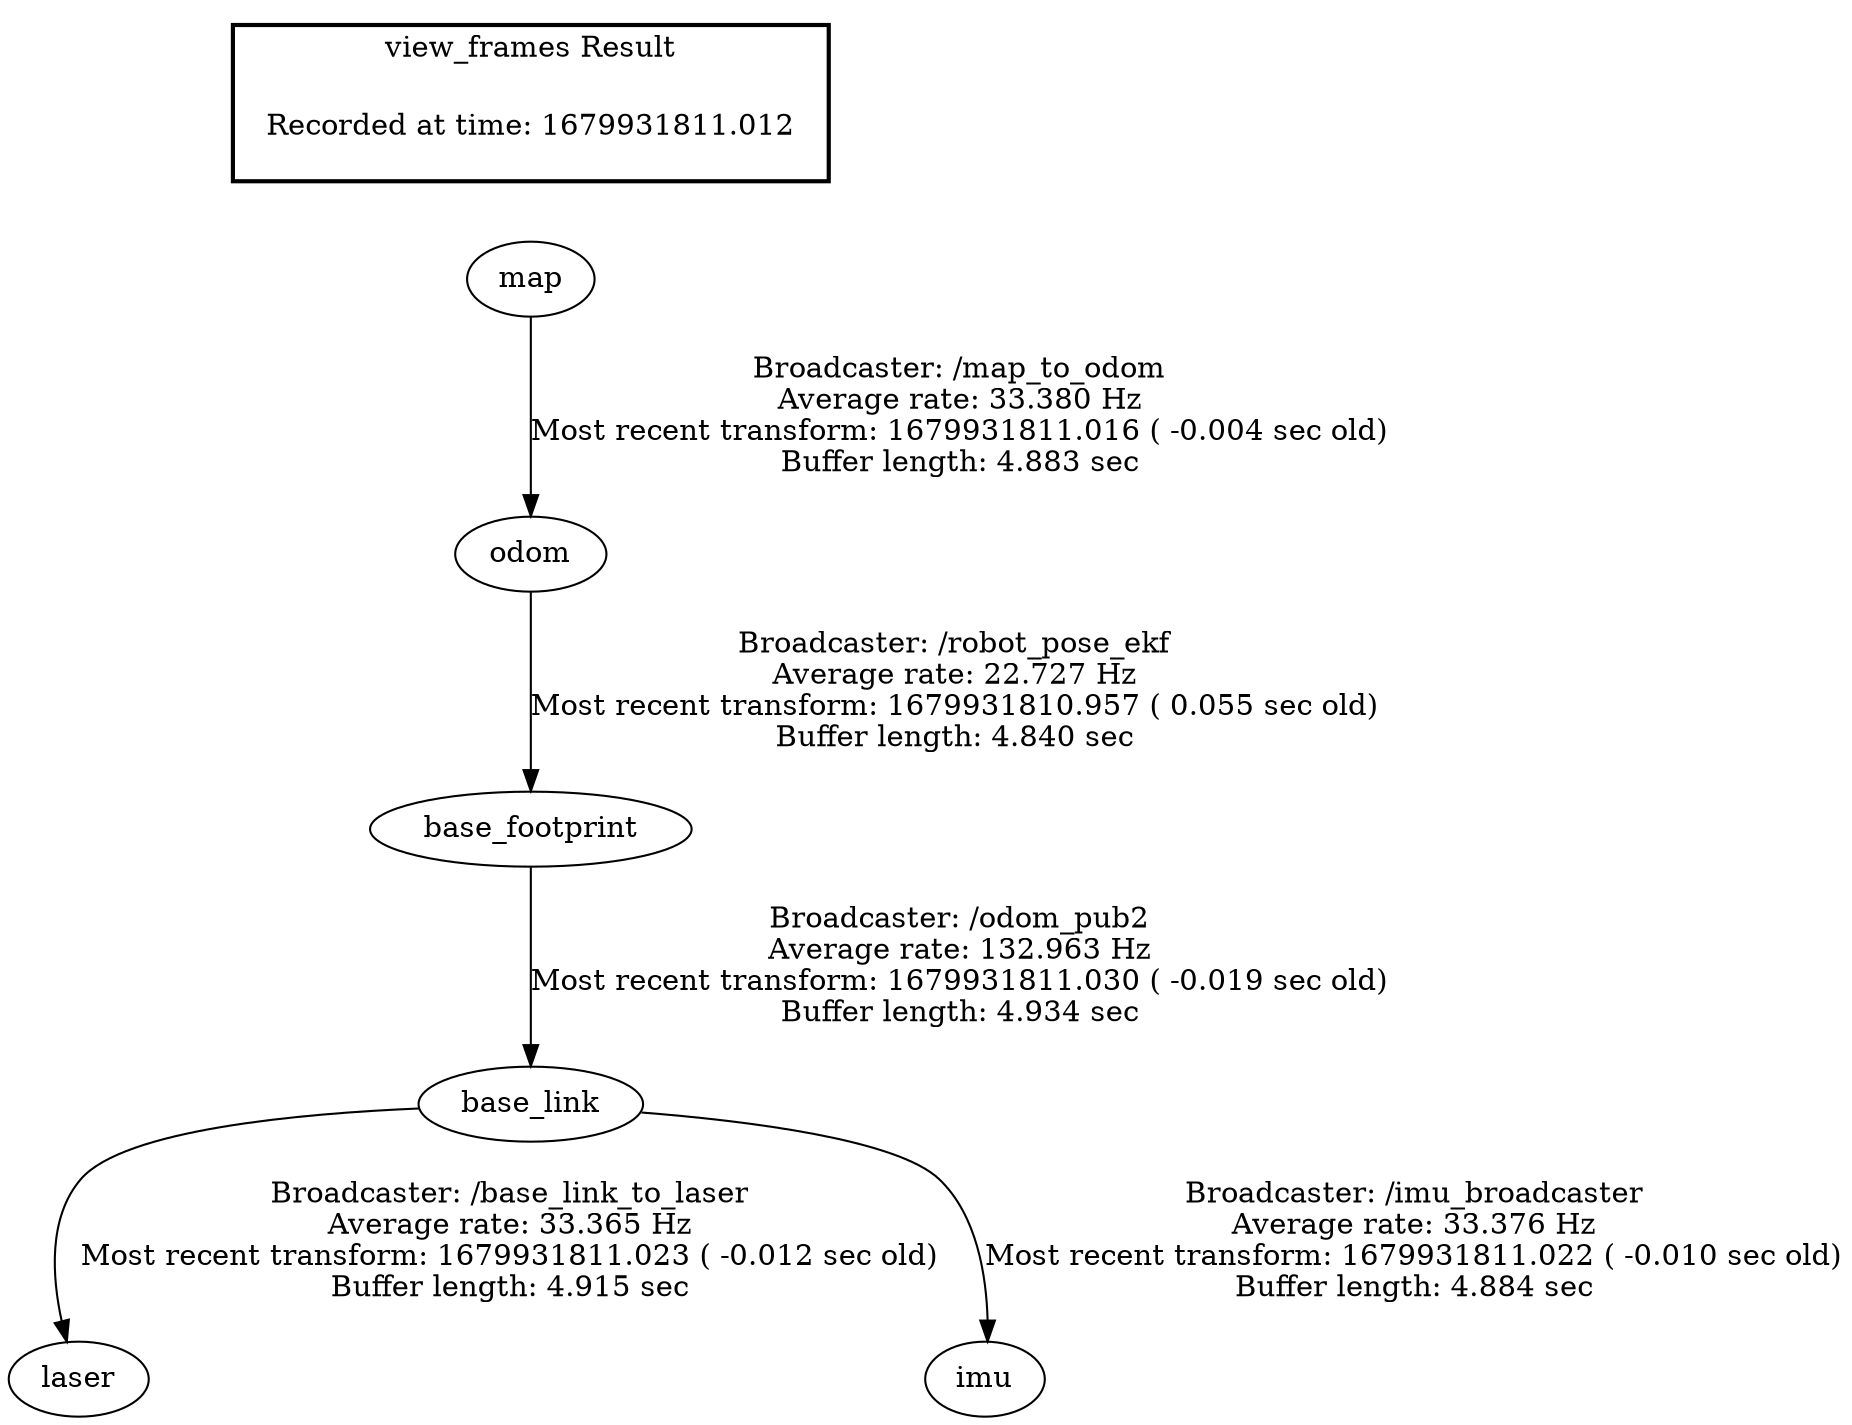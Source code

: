digraph G {
"base_link" -> "laser"[label="Broadcaster: /base_link_to_laser\nAverage rate: 33.365 Hz\nMost recent transform: 1679931811.023 ( -0.012 sec old)\nBuffer length: 4.915 sec\n"];
"base_footprint" -> "base_link"[label="Broadcaster: /odom_pub2\nAverage rate: 132.963 Hz\nMost recent transform: 1679931811.030 ( -0.019 sec old)\nBuffer length: 4.934 sec\n"];
"odom" -> "base_footprint"[label="Broadcaster: /robot_pose_ekf\nAverage rate: 22.727 Hz\nMost recent transform: 1679931810.957 ( 0.055 sec old)\nBuffer length: 4.840 sec\n"];
"map" -> "odom"[label="Broadcaster: /map_to_odom\nAverage rate: 33.380 Hz\nMost recent transform: 1679931811.016 ( -0.004 sec old)\nBuffer length: 4.883 sec\n"];
"base_link" -> "imu"[label="Broadcaster: /imu_broadcaster\nAverage rate: 33.376 Hz\nMost recent transform: 1679931811.022 ( -0.010 sec old)\nBuffer length: 4.884 sec\n"];
edge [style=invis];
 subgraph cluster_legend { style=bold; color=black; label ="view_frames Result";
"Recorded at time: 1679931811.012"[ shape=plaintext ] ;
 }->"map";
}